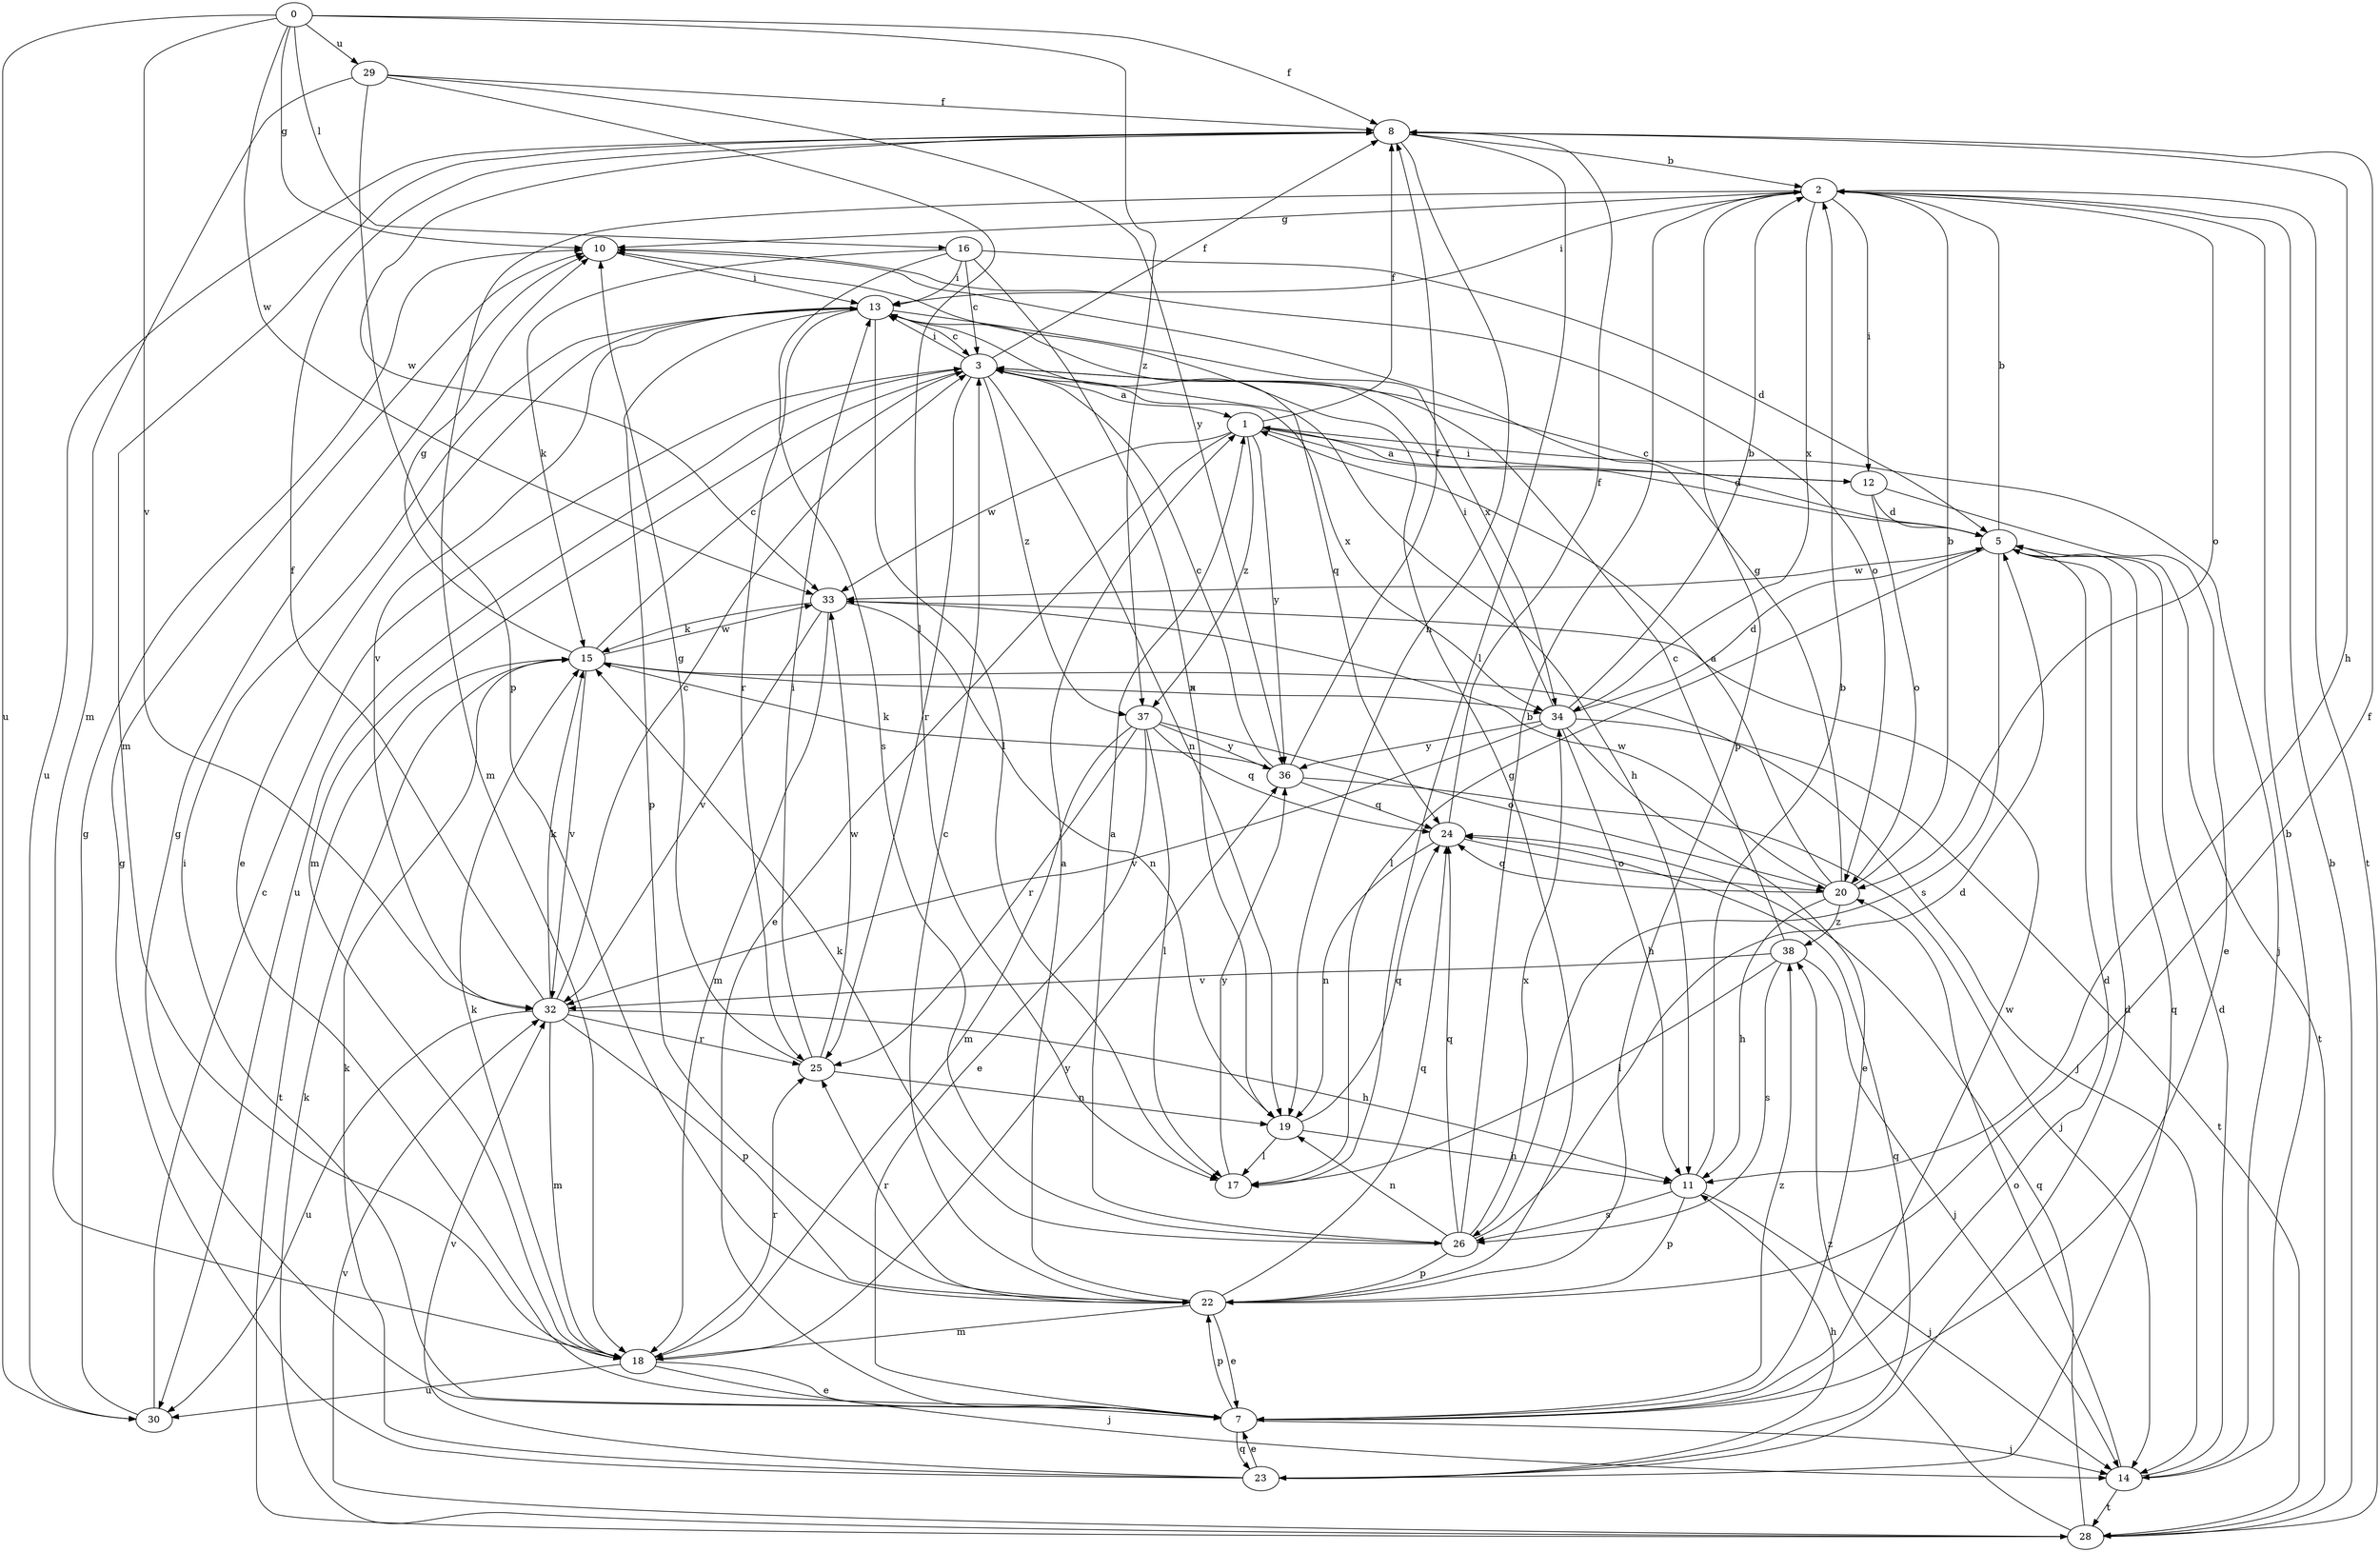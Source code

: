 strict digraph  {
0;
1;
2;
3;
5;
7;
8;
10;
11;
12;
13;
14;
15;
16;
17;
18;
19;
20;
22;
23;
24;
25;
26;
28;
29;
30;
32;
33;
34;
36;
37;
38;
0 -> 8  [label=f];
0 -> 10  [label=g];
0 -> 16  [label=l];
0 -> 29  [label=u];
0 -> 30  [label=u];
0 -> 32  [label=v];
0 -> 33  [label=w];
0 -> 37  [label=z];
1 -> 5  [label=d];
1 -> 7  [label=e];
1 -> 8  [label=f];
1 -> 12  [label=i];
1 -> 14  [label=j];
1 -> 33  [label=w];
1 -> 36  [label=y];
1 -> 37  [label=z];
2 -> 10  [label=g];
2 -> 12  [label=i];
2 -> 13  [label=i];
2 -> 18  [label=m];
2 -> 20  [label=o];
2 -> 22  [label=p];
2 -> 28  [label=t];
2 -> 34  [label=x];
3 -> 1  [label=a];
3 -> 8  [label=f];
3 -> 11  [label=h];
3 -> 13  [label=i];
3 -> 18  [label=m];
3 -> 19  [label=n];
3 -> 25  [label=r];
3 -> 30  [label=u];
3 -> 34  [label=x];
3 -> 37  [label=z];
5 -> 2  [label=b];
5 -> 3  [label=c];
5 -> 17  [label=l];
5 -> 23  [label=q];
5 -> 26  [label=s];
5 -> 28  [label=t];
5 -> 33  [label=w];
7 -> 5  [label=d];
7 -> 10  [label=g];
7 -> 13  [label=i];
7 -> 14  [label=j];
7 -> 22  [label=p];
7 -> 23  [label=q];
7 -> 33  [label=w];
7 -> 38  [label=z];
8 -> 2  [label=b];
8 -> 11  [label=h];
8 -> 17  [label=l];
8 -> 18  [label=m];
8 -> 19  [label=n];
8 -> 30  [label=u];
8 -> 33  [label=w];
10 -> 13  [label=i];
10 -> 20  [label=o];
11 -> 2  [label=b];
11 -> 14  [label=j];
11 -> 22  [label=p];
11 -> 26  [label=s];
12 -> 1  [label=a];
12 -> 5  [label=d];
12 -> 7  [label=e];
12 -> 20  [label=o];
13 -> 3  [label=c];
13 -> 7  [label=e];
13 -> 17  [label=l];
13 -> 22  [label=p];
13 -> 24  [label=q];
13 -> 25  [label=r];
13 -> 32  [label=v];
13 -> 34  [label=x];
14 -> 2  [label=b];
14 -> 5  [label=d];
14 -> 20  [label=o];
14 -> 28  [label=t];
15 -> 3  [label=c];
15 -> 10  [label=g];
15 -> 14  [label=j];
15 -> 28  [label=t];
15 -> 32  [label=v];
15 -> 33  [label=w];
15 -> 34  [label=x];
16 -> 3  [label=c];
16 -> 5  [label=d];
16 -> 13  [label=i];
16 -> 15  [label=k];
16 -> 19  [label=n];
16 -> 26  [label=s];
17 -> 36  [label=y];
18 -> 7  [label=e];
18 -> 14  [label=j];
18 -> 15  [label=k];
18 -> 25  [label=r];
18 -> 30  [label=u];
18 -> 36  [label=y];
19 -> 11  [label=h];
19 -> 17  [label=l];
19 -> 24  [label=q];
20 -> 1  [label=a];
20 -> 2  [label=b];
20 -> 10  [label=g];
20 -> 11  [label=h];
20 -> 24  [label=q];
20 -> 33  [label=w];
20 -> 38  [label=z];
22 -> 1  [label=a];
22 -> 3  [label=c];
22 -> 7  [label=e];
22 -> 8  [label=f];
22 -> 10  [label=g];
22 -> 18  [label=m];
22 -> 24  [label=q];
22 -> 25  [label=r];
23 -> 5  [label=d];
23 -> 7  [label=e];
23 -> 10  [label=g];
23 -> 11  [label=h];
23 -> 15  [label=k];
23 -> 24  [label=q];
23 -> 32  [label=v];
24 -> 8  [label=f];
24 -> 19  [label=n];
24 -> 20  [label=o];
25 -> 10  [label=g];
25 -> 13  [label=i];
25 -> 19  [label=n];
25 -> 33  [label=w];
26 -> 1  [label=a];
26 -> 2  [label=b];
26 -> 5  [label=d];
26 -> 15  [label=k];
26 -> 19  [label=n];
26 -> 22  [label=p];
26 -> 24  [label=q];
26 -> 34  [label=x];
28 -> 2  [label=b];
28 -> 15  [label=k];
28 -> 24  [label=q];
28 -> 32  [label=v];
28 -> 38  [label=z];
29 -> 8  [label=f];
29 -> 17  [label=l];
29 -> 18  [label=m];
29 -> 22  [label=p];
29 -> 36  [label=y];
30 -> 3  [label=c];
30 -> 10  [label=g];
32 -> 3  [label=c];
32 -> 8  [label=f];
32 -> 11  [label=h];
32 -> 15  [label=k];
32 -> 18  [label=m];
32 -> 22  [label=p];
32 -> 25  [label=r];
32 -> 30  [label=u];
33 -> 15  [label=k];
33 -> 18  [label=m];
33 -> 19  [label=n];
33 -> 32  [label=v];
34 -> 2  [label=b];
34 -> 5  [label=d];
34 -> 7  [label=e];
34 -> 11  [label=h];
34 -> 13  [label=i];
34 -> 28  [label=t];
34 -> 32  [label=v];
34 -> 36  [label=y];
36 -> 3  [label=c];
36 -> 8  [label=f];
36 -> 14  [label=j];
36 -> 15  [label=k];
36 -> 24  [label=q];
37 -> 7  [label=e];
37 -> 17  [label=l];
37 -> 18  [label=m];
37 -> 20  [label=o];
37 -> 24  [label=q];
37 -> 25  [label=r];
37 -> 36  [label=y];
38 -> 3  [label=c];
38 -> 14  [label=j];
38 -> 17  [label=l];
38 -> 26  [label=s];
38 -> 32  [label=v];
}
